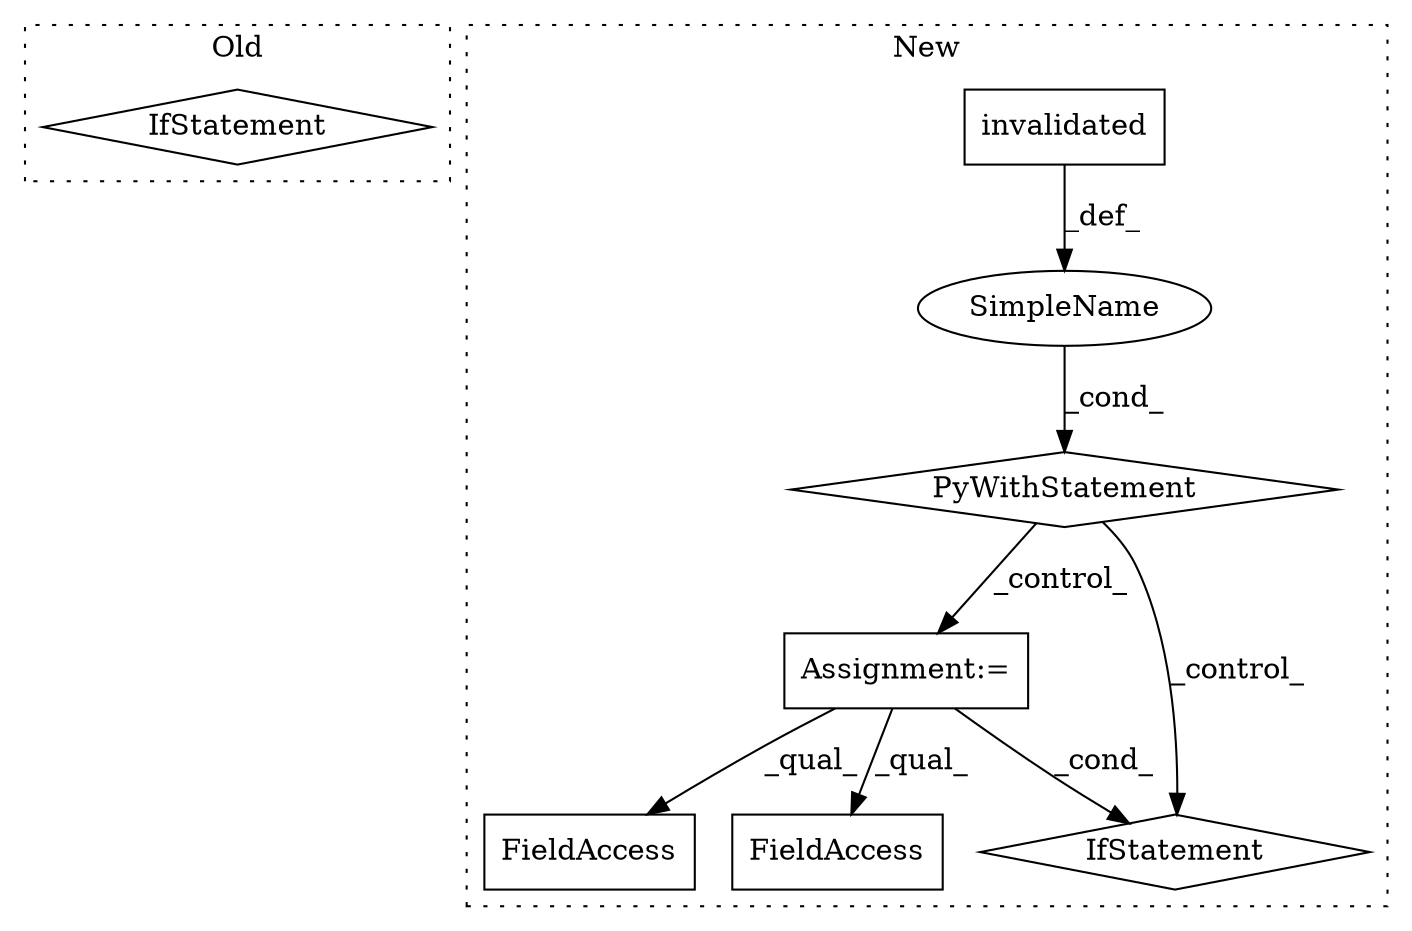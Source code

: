 digraph G {
subgraph cluster0 {
1 [label="IfStatement" a="25" s="2481,2537" l="16,2" shape="diamond"];
label = "Old";
style="dotted";
}
subgraph cluster1 {
2 [label="invalidated" a="32" s="1926,1974" l="12,1" shape="box"];
3 [label="Assignment:=" a="7" s="1989" l="18" shape="box"];
4 [label="SimpleName" a="42" s="" l="" shape="ellipse"];
5 [label="PyWithStatement" a="104" s="1911,1975" l="10,2" shape="diamond"];
6 [label="FieldAccess" a="22" s="2765" l="9" shape="box"];
7 [label="FieldAccess" a="22" s="2231" l="26" shape="box"];
8 [label="IfStatement" a="25" s="2596,2608" l="4,2" shape="diamond"];
label = "New";
style="dotted";
}
2 -> 4 [label="_def_"];
3 -> 6 [label="_qual_"];
3 -> 7 [label="_qual_"];
3 -> 8 [label="_cond_"];
4 -> 5 [label="_cond_"];
5 -> 3 [label="_control_"];
5 -> 8 [label="_control_"];
}